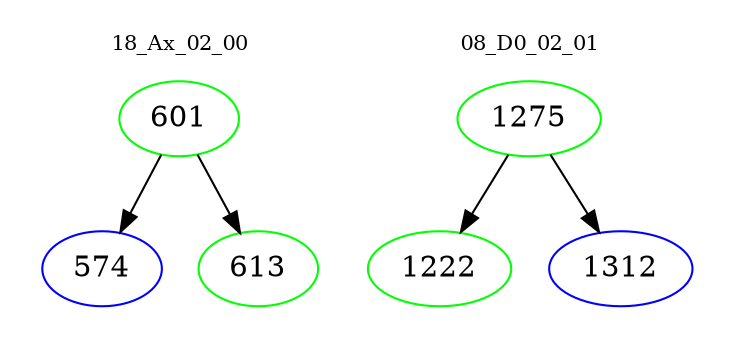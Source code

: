 digraph{
subgraph cluster_0 {
color = white
label = "18_Ax_02_00";
fontsize=10;
T0_601 [label="601", color="green"]
T0_601 -> T0_574 [color="black"]
T0_574 [label="574", color="blue"]
T0_601 -> T0_613 [color="black"]
T0_613 [label="613", color="green"]
}
subgraph cluster_1 {
color = white
label = "08_D0_02_01";
fontsize=10;
T1_1275 [label="1275", color="green"]
T1_1275 -> T1_1222 [color="black"]
T1_1222 [label="1222", color="green"]
T1_1275 -> T1_1312 [color="black"]
T1_1312 [label="1312", color="blue"]
}
}
